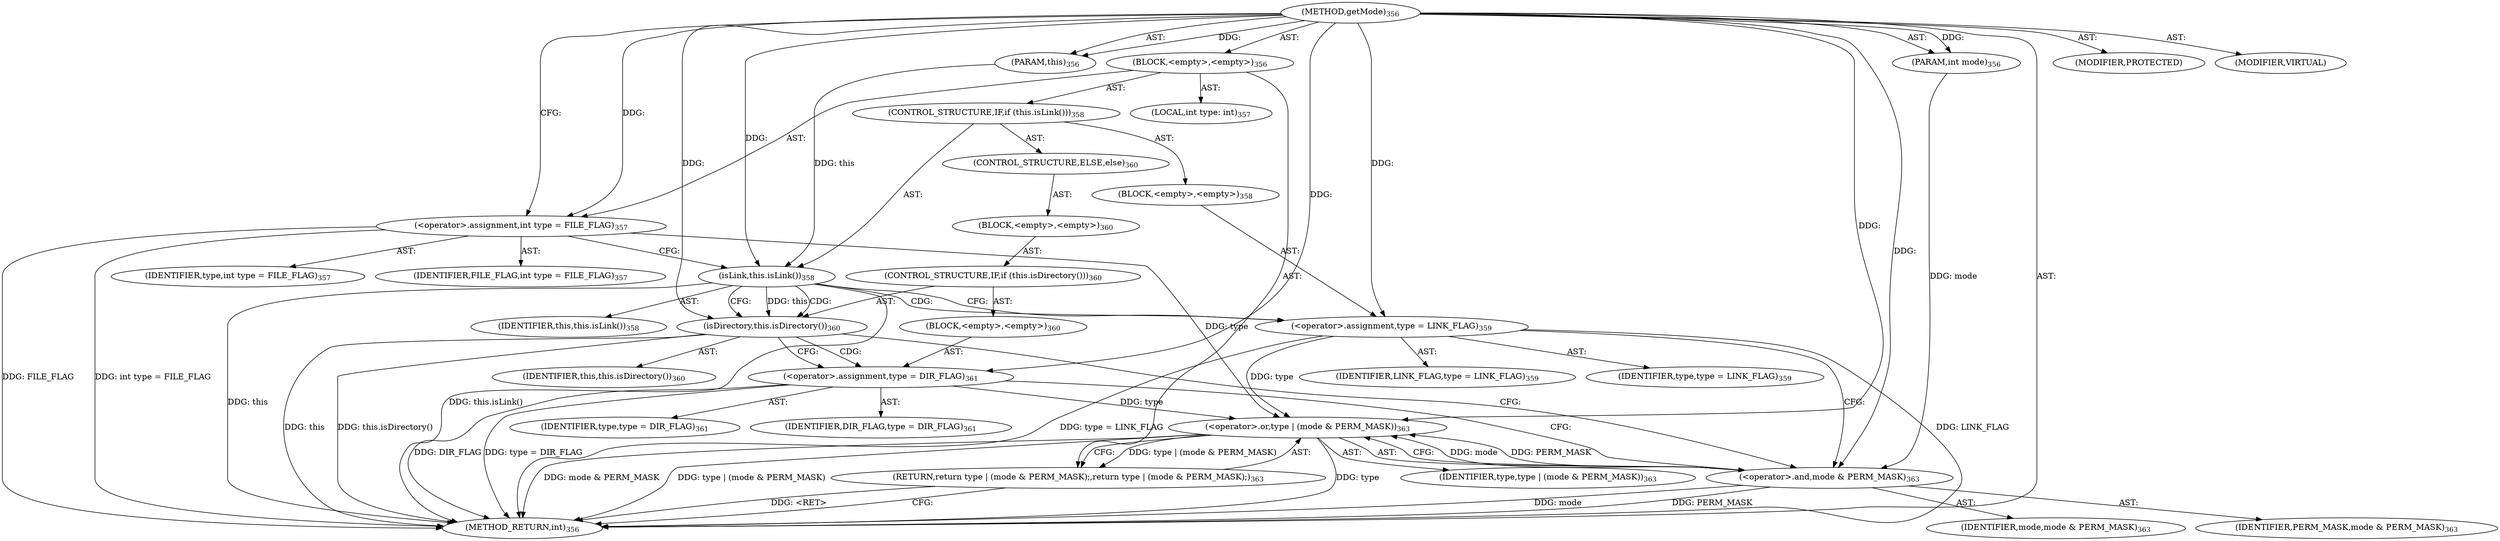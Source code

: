digraph "getMode" {  
"111669149714" [label = <(METHOD,getMode)<SUB>356</SUB>> ]
"115964117004" [label = <(PARAM,this)<SUB>356</SUB>> ]
"115964117019" [label = <(PARAM,int mode)<SUB>356</SUB>> ]
"25769803809" [label = <(BLOCK,&lt;empty&gt;,&lt;empty&gt;)<SUB>356</SUB>> ]
"94489280533" [label = <(LOCAL,int type: int)<SUB>357</SUB>> ]
"30064771250" [label = <(&lt;operator&gt;.assignment,int type = FILE_FLAG)<SUB>357</SUB>> ]
"68719476886" [label = <(IDENTIFIER,type,int type = FILE_FLAG)<SUB>357</SUB>> ]
"68719476887" [label = <(IDENTIFIER,FILE_FLAG,int type = FILE_FLAG)<SUB>357</SUB>> ]
"47244640259" [label = <(CONTROL_STRUCTURE,IF,if (this.isLink()))<SUB>358</SUB>> ]
"30064771251" [label = <(isLink,this.isLink())<SUB>358</SUB>> ]
"68719476755" [label = <(IDENTIFIER,this,this.isLink())<SUB>358</SUB>> ]
"25769803810" [label = <(BLOCK,&lt;empty&gt;,&lt;empty&gt;)<SUB>358</SUB>> ]
"30064771252" [label = <(&lt;operator&gt;.assignment,type = LINK_FLAG)<SUB>359</SUB>> ]
"68719476888" [label = <(IDENTIFIER,type,type = LINK_FLAG)<SUB>359</SUB>> ]
"68719476889" [label = <(IDENTIFIER,LINK_FLAG,type = LINK_FLAG)<SUB>359</SUB>> ]
"47244640260" [label = <(CONTROL_STRUCTURE,ELSE,else)<SUB>360</SUB>> ]
"25769803811" [label = <(BLOCK,&lt;empty&gt;,&lt;empty&gt;)<SUB>360</SUB>> ]
"47244640261" [label = <(CONTROL_STRUCTURE,IF,if (this.isDirectory()))<SUB>360</SUB>> ]
"30064771253" [label = <(isDirectory,this.isDirectory())<SUB>360</SUB>> ]
"68719476756" [label = <(IDENTIFIER,this,this.isDirectory())<SUB>360</SUB>> ]
"25769803812" [label = <(BLOCK,&lt;empty&gt;,&lt;empty&gt;)<SUB>360</SUB>> ]
"30064771254" [label = <(&lt;operator&gt;.assignment,type = DIR_FLAG)<SUB>361</SUB>> ]
"68719476890" [label = <(IDENTIFIER,type,type = DIR_FLAG)<SUB>361</SUB>> ]
"68719476891" [label = <(IDENTIFIER,DIR_FLAG,type = DIR_FLAG)<SUB>361</SUB>> ]
"146028888075" [label = <(RETURN,return type | (mode &amp; PERM_MASK);,return type | (mode &amp; PERM_MASK);)<SUB>363</SUB>> ]
"30064771255" [label = <(&lt;operator&gt;.or,type | (mode &amp; PERM_MASK))<SUB>363</SUB>> ]
"68719476892" [label = <(IDENTIFIER,type,type | (mode &amp; PERM_MASK))<SUB>363</SUB>> ]
"30064771256" [label = <(&lt;operator&gt;.and,mode &amp; PERM_MASK)<SUB>363</SUB>> ]
"68719476893" [label = <(IDENTIFIER,mode,mode &amp; PERM_MASK)<SUB>363</SUB>> ]
"68719476894" [label = <(IDENTIFIER,PERM_MASK,mode &amp; PERM_MASK)<SUB>363</SUB>> ]
"133143986220" [label = <(MODIFIER,PROTECTED)> ]
"133143986221" [label = <(MODIFIER,VIRTUAL)> ]
"128849018898" [label = <(METHOD_RETURN,int)<SUB>356</SUB>> ]
  "111669149714" -> "115964117004"  [ label = "AST: "] 
  "111669149714" -> "115964117019"  [ label = "AST: "] 
  "111669149714" -> "25769803809"  [ label = "AST: "] 
  "111669149714" -> "133143986220"  [ label = "AST: "] 
  "111669149714" -> "133143986221"  [ label = "AST: "] 
  "111669149714" -> "128849018898"  [ label = "AST: "] 
  "25769803809" -> "94489280533"  [ label = "AST: "] 
  "25769803809" -> "30064771250"  [ label = "AST: "] 
  "25769803809" -> "47244640259"  [ label = "AST: "] 
  "25769803809" -> "146028888075"  [ label = "AST: "] 
  "30064771250" -> "68719476886"  [ label = "AST: "] 
  "30064771250" -> "68719476887"  [ label = "AST: "] 
  "47244640259" -> "30064771251"  [ label = "AST: "] 
  "47244640259" -> "25769803810"  [ label = "AST: "] 
  "47244640259" -> "47244640260"  [ label = "AST: "] 
  "30064771251" -> "68719476755"  [ label = "AST: "] 
  "25769803810" -> "30064771252"  [ label = "AST: "] 
  "30064771252" -> "68719476888"  [ label = "AST: "] 
  "30064771252" -> "68719476889"  [ label = "AST: "] 
  "47244640260" -> "25769803811"  [ label = "AST: "] 
  "25769803811" -> "47244640261"  [ label = "AST: "] 
  "47244640261" -> "30064771253"  [ label = "AST: "] 
  "47244640261" -> "25769803812"  [ label = "AST: "] 
  "30064771253" -> "68719476756"  [ label = "AST: "] 
  "25769803812" -> "30064771254"  [ label = "AST: "] 
  "30064771254" -> "68719476890"  [ label = "AST: "] 
  "30064771254" -> "68719476891"  [ label = "AST: "] 
  "146028888075" -> "30064771255"  [ label = "AST: "] 
  "30064771255" -> "68719476892"  [ label = "AST: "] 
  "30064771255" -> "30064771256"  [ label = "AST: "] 
  "30064771256" -> "68719476893"  [ label = "AST: "] 
  "30064771256" -> "68719476894"  [ label = "AST: "] 
  "30064771250" -> "30064771251"  [ label = "CFG: "] 
  "146028888075" -> "128849018898"  [ label = "CFG: "] 
  "30064771251" -> "30064771252"  [ label = "CFG: "] 
  "30064771251" -> "30064771253"  [ label = "CFG: "] 
  "30064771255" -> "146028888075"  [ label = "CFG: "] 
  "30064771252" -> "30064771256"  [ label = "CFG: "] 
  "30064771256" -> "30064771255"  [ label = "CFG: "] 
  "30064771253" -> "30064771254"  [ label = "CFG: "] 
  "30064771253" -> "30064771256"  [ label = "CFG: "] 
  "30064771254" -> "30064771256"  [ label = "CFG: "] 
  "111669149714" -> "30064771250"  [ label = "CFG: "] 
  "146028888075" -> "128849018898"  [ label = "DDG: &lt;RET&gt;"] 
  "30064771250" -> "128849018898"  [ label = "DDG: int type = FILE_FLAG"] 
  "30064771251" -> "128849018898"  [ label = "DDG: this"] 
  "30064771251" -> "128849018898"  [ label = "DDG: this.isLink()"] 
  "30064771253" -> "128849018898"  [ label = "DDG: this"] 
  "30064771253" -> "128849018898"  [ label = "DDG: this.isDirectory()"] 
  "30064771254" -> "128849018898"  [ label = "DDG: type = DIR_FLAG"] 
  "30064771252" -> "128849018898"  [ label = "DDG: type = LINK_FLAG"] 
  "30064771255" -> "128849018898"  [ label = "DDG: type"] 
  "30064771256" -> "128849018898"  [ label = "DDG: mode"] 
  "30064771256" -> "128849018898"  [ label = "DDG: PERM_MASK"] 
  "30064771255" -> "128849018898"  [ label = "DDG: mode &amp; PERM_MASK"] 
  "30064771255" -> "128849018898"  [ label = "DDG: type | (mode &amp; PERM_MASK)"] 
  "30064771254" -> "128849018898"  [ label = "DDG: DIR_FLAG"] 
  "30064771250" -> "128849018898"  [ label = "DDG: FILE_FLAG"] 
  "30064771252" -> "128849018898"  [ label = "DDG: LINK_FLAG"] 
  "111669149714" -> "115964117004"  [ label = "DDG: "] 
  "111669149714" -> "115964117019"  [ label = "DDG: "] 
  "111669149714" -> "30064771250"  [ label = "DDG: "] 
  "30064771255" -> "146028888075"  [ label = "DDG: type | (mode &amp; PERM_MASK)"] 
  "115964117004" -> "30064771251"  [ label = "DDG: this"] 
  "111669149714" -> "30064771251"  [ label = "DDG: "] 
  "111669149714" -> "30064771252"  [ label = "DDG: "] 
  "30064771250" -> "30064771255"  [ label = "DDG: type"] 
  "30064771254" -> "30064771255"  [ label = "DDG: type"] 
  "30064771252" -> "30064771255"  [ label = "DDG: type"] 
  "111669149714" -> "30064771255"  [ label = "DDG: "] 
  "30064771256" -> "30064771255"  [ label = "DDG: mode"] 
  "30064771256" -> "30064771255"  [ label = "DDG: PERM_MASK"] 
  "115964117019" -> "30064771256"  [ label = "DDG: mode"] 
  "111669149714" -> "30064771256"  [ label = "DDG: "] 
  "30064771251" -> "30064771253"  [ label = "DDG: this"] 
  "111669149714" -> "30064771253"  [ label = "DDG: "] 
  "111669149714" -> "30064771254"  [ label = "DDG: "] 
  "30064771251" -> "30064771253"  [ label = "CDG: "] 
  "30064771251" -> "30064771252"  [ label = "CDG: "] 
  "30064771253" -> "30064771254"  [ label = "CDG: "] 
}
